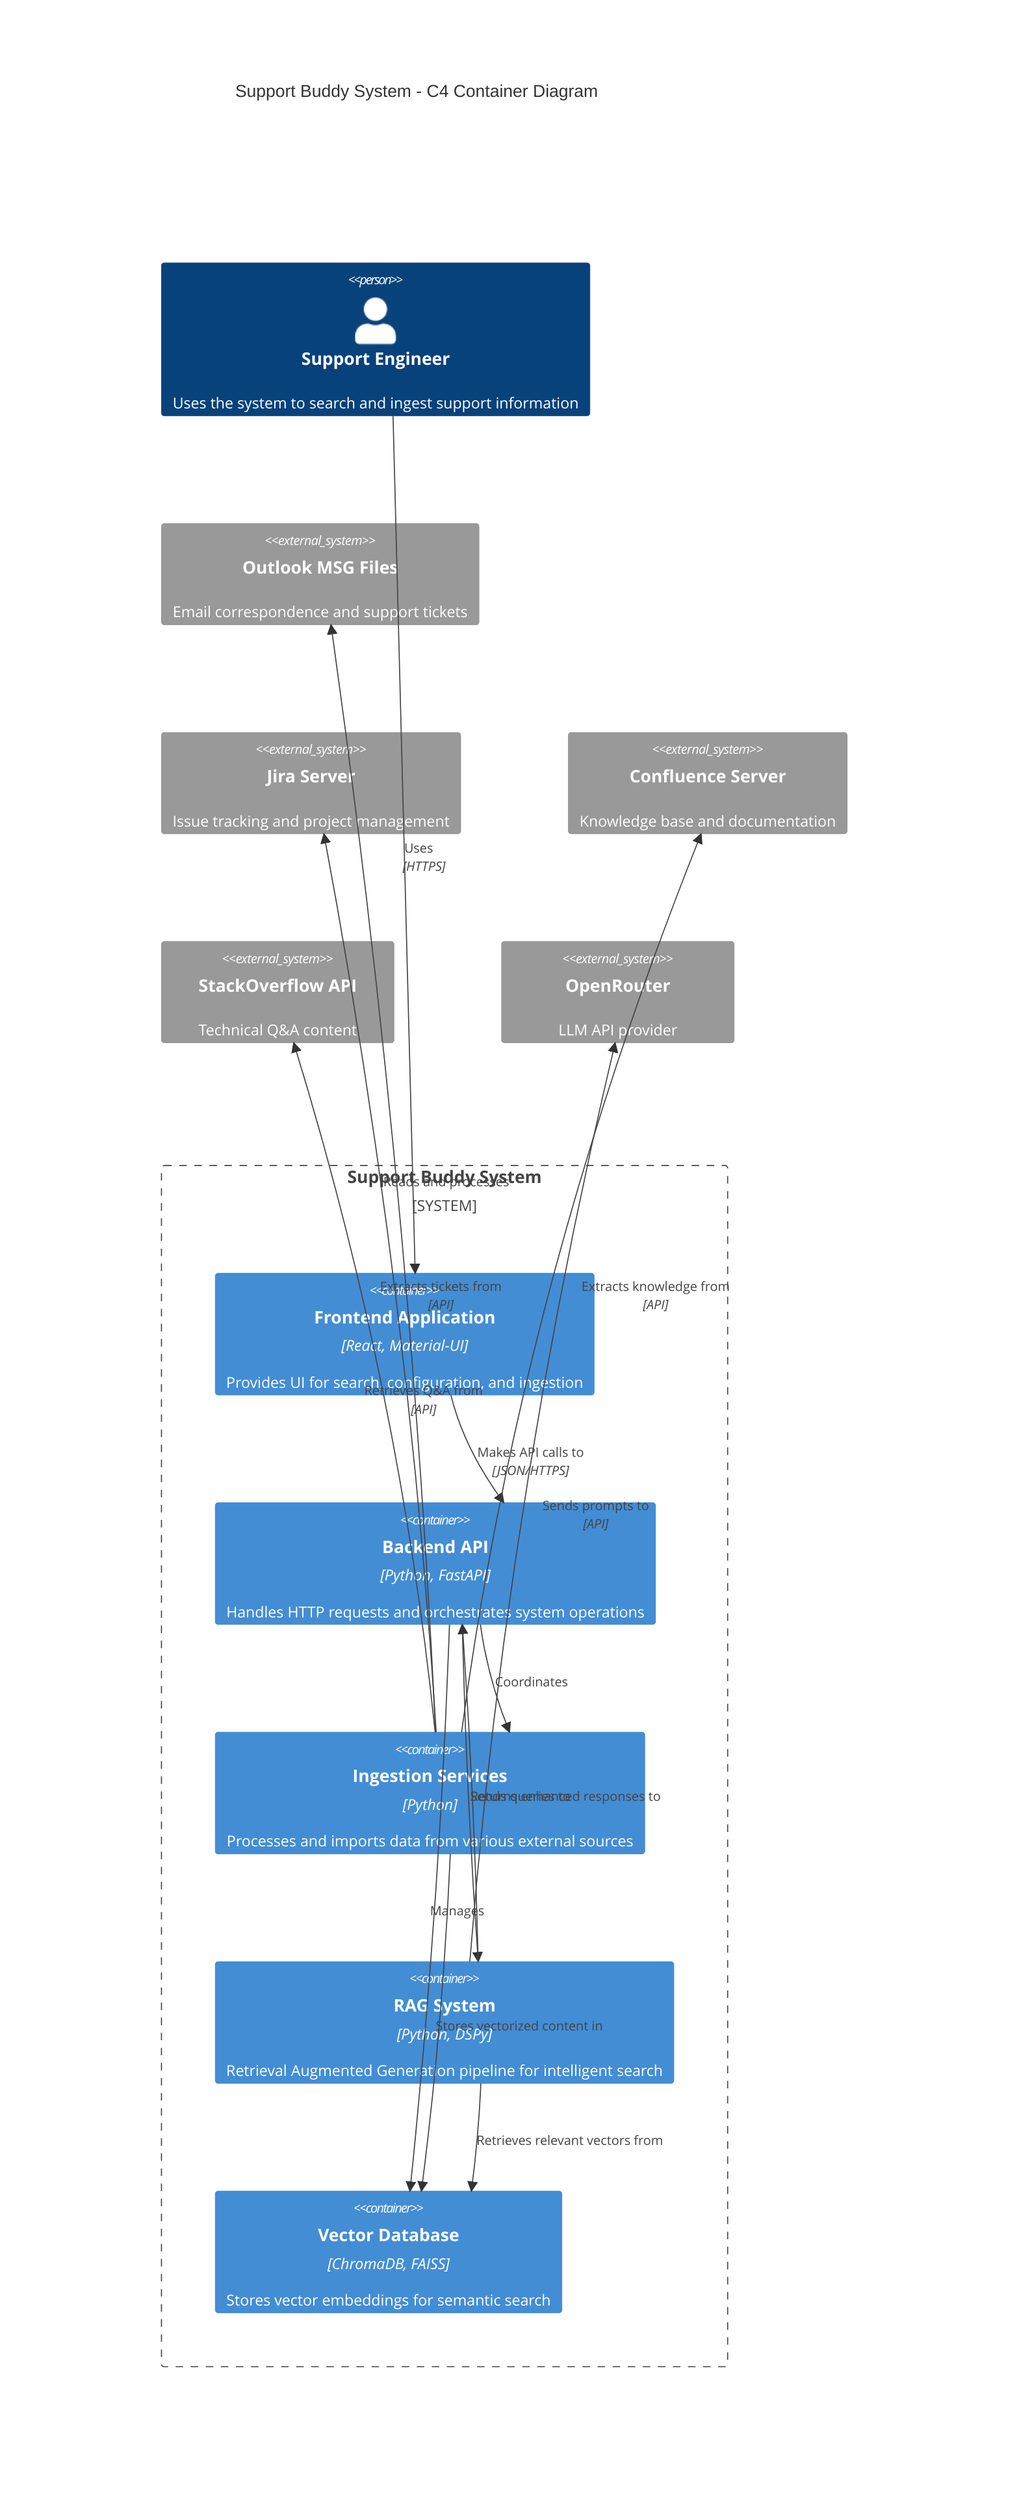 C4Container
    title Support Buddy System - C4 Container Diagram

    Person(user, "Support Engineer", "Uses the system to search and ingest support information")

    System_Boundary(supportBuddy, "Support Buddy System") {
        Container(webApp, "Frontend Application", "React, Material-UI", "Provides UI for search, configuration, and ingestion")
        
        Container(backendAPI, "Backend API", "Python, FastAPI", "Handles HTTP requests and orchestrates system operations")
        
        Container(ingestionServices, "Ingestion Services", "Python", "Processes and imports data from various external sources")
        
        Container(ragSystem, "RAG System", "Python, DSPy", "Retrieval Augmented Generation pipeline for intelligent search")
        
        Container(vectorDB, "Vector Database", "ChromaDB, FAISS", "Stores vector embeddings for semantic search")
    }

    System_Ext(outlookSystem, "Outlook MSG Files", "Email correspondence and support tickets")
    System_Ext(jiraServer, "Jira Server", "Issue tracking and project management")
    System_Ext(confluenceServer, "Confluence Server", "Knowledge base and documentation")
    System_Ext(stackOverflowAPI, "StackOverflow API", "Technical Q&A content")
    System_Ext(llmProvider, "OpenRouter", "LLM API provider")
    
    Rel(user, webApp, "Uses", "HTTPS")
    
    Rel(webApp, backendAPI, "Makes API calls to", "JSON/HTTPS")
    
    Rel(backendAPI, ingestionServices, "Coordinates")
    Rel(backendAPI, ragSystem, "Sends queries to")
    Rel(backendAPI, vectorDB, "Manages")
    
    Rel(ingestionServices, outlookSystem, "Reads and processes")
    Rel(ingestionServices, jiraServer, "Extracts tickets from", "API")
    Rel(ingestionServices, confluenceServer, "Extracts knowledge from", "API")
    Rel(ingestionServices, stackOverflowAPI, "Retrieves Q&A from", "API")
    
    Rel(ingestionServices, vectorDB, "Stores vectorized content in")
    
    Rel(ragSystem, vectorDB, "Retrieves relevant vectors from")
    Rel(ragSystem, llmProvider, "Sends prompts to", "API")
    
    Rel(ragSystem, backendAPI, "Returns enhanced responses to")
    
    UpdateLayoutConfig($c4ShapeInRow="3", $c4BoundaryInRow="1")